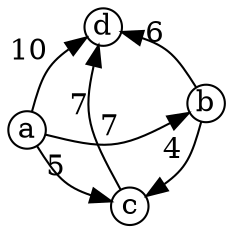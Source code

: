 digraph G  {
	layout=neato;
	splines=curved;
	node [shape=circle fixedsize=true width=0.25 height=0.25 ]
	a -> b [ xlabel="7"];
	a -> c [ xlabel="5"];
	a -> d [ xlabel="10" ];
	b -> c [ xlabel="4" ];
	b -> d [ xlabel="6" ];
	c -> d [ xlabel="7" ];
} 